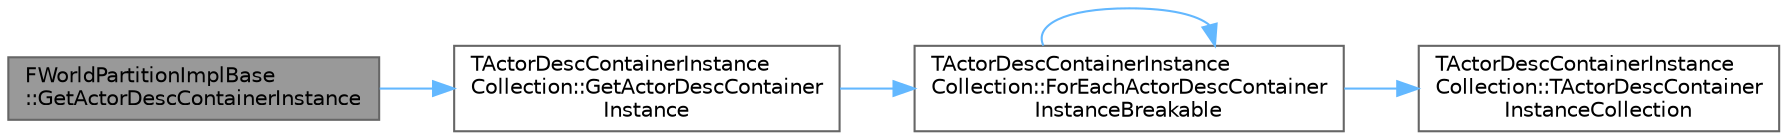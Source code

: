 digraph "FWorldPartitionImplBase::GetActorDescContainerInstance"
{
 // INTERACTIVE_SVG=YES
 // LATEX_PDF_SIZE
  bgcolor="transparent";
  edge [fontname=Helvetica,fontsize=10,labelfontname=Helvetica,labelfontsize=10];
  node [fontname=Helvetica,fontsize=10,shape=box,height=0.2,width=0.4];
  rankdir="LR";
  Node1 [id="Node000001",label="FWorldPartitionImplBase\l::GetActorDescContainerInstance",height=0.2,width=0.4,color="gray40", fillcolor="grey60", style="filled", fontcolor="black",tooltip=" "];
  Node1 -> Node2 [id="edge1_Node000001_Node000002",color="steelblue1",style="solid",tooltip=" "];
  Node2 [id="Node000002",label="TActorDescContainerInstance\lCollection::GetActorDescContainer\lInstance",height=0.2,width=0.4,color="grey40", fillcolor="white", style="filled",URL="$d3/dd1/classTActorDescContainerInstanceCollection.html#a0863b8fc1109adc65b65953ec153a593",tooltip=" "];
  Node2 -> Node3 [id="edge2_Node000002_Node000003",color="steelblue1",style="solid",tooltip=" "];
  Node3 [id="Node000003",label="TActorDescContainerInstance\lCollection::ForEachActorDescContainer\lInstanceBreakable",height=0.2,width=0.4,color="grey40", fillcolor="white", style="filled",URL="$d3/dd1/classTActorDescContainerInstanceCollection.html#ab136a1e98503ce249d19357aaa07009a",tooltip=" "];
  Node3 -> Node4 [id="edge3_Node000003_Node000004",color="steelblue1",style="solid",tooltip=" "];
  Node4 [id="Node000004",label="TActorDescContainerInstance\lCollection::TActorDescContainer\lInstanceCollection",height=0.2,width=0.4,color="grey40", fillcolor="white", style="filled",URL="$d3/dd1/classTActorDescContainerInstanceCollection.html#ac6b8762feb9c0616e0127d9a8c325f39",tooltip=" "];
  Node3 -> Node3 [id="edge4_Node000003_Node000003",color="steelblue1",style="solid",tooltip=" "];
}
